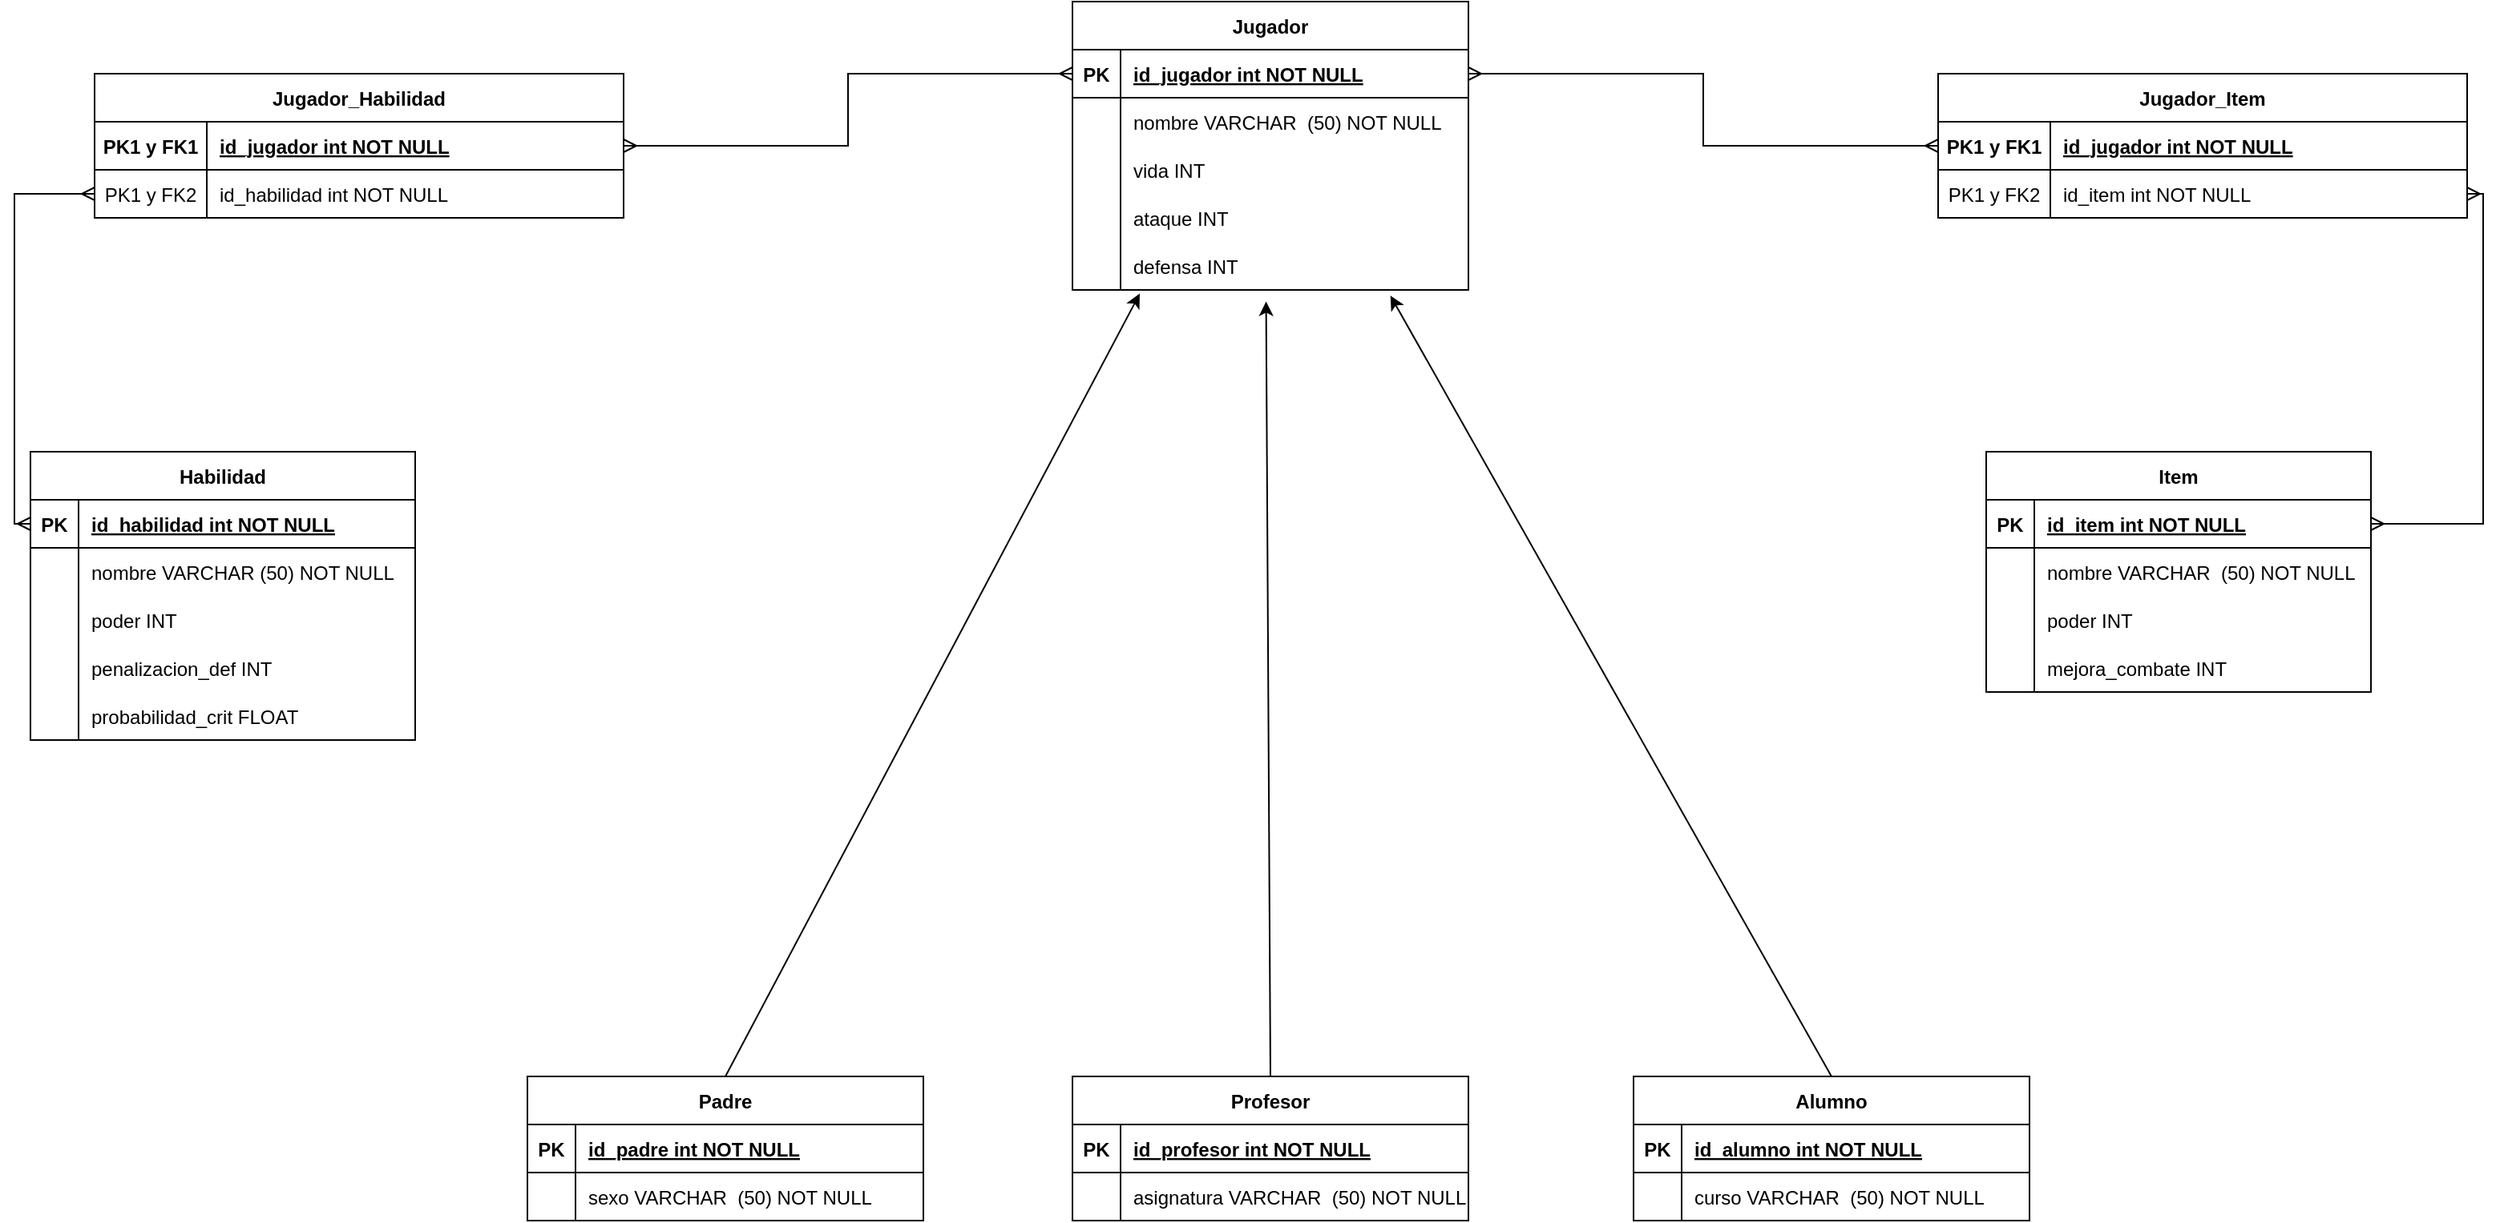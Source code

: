 <mxfile version="22.0.2" type="device">
  <diagram id="R2lEEEUBdFMjLlhIrx00" name="Page-1">
    <mxGraphModel dx="1276" dy="606" grid="1" gridSize="10" guides="1" tooltips="1" connect="1" arrows="1" fold="1" page="1" pageScale="1" pageWidth="850" pageHeight="1100" math="0" shadow="0" extFonts="Permanent Marker^https://fonts.googleapis.com/css?family=Permanent+Marker">
      <root>
        <mxCell id="0" />
        <mxCell id="1" parent="0" />
        <mxCell id="C-vyLk0tnHw3VtMMgP7b-23" value="Habilidad" style="shape=table;startSize=30;container=1;collapsible=1;childLayout=tableLayout;fixedRows=1;rowLines=0;fontStyle=1;align=center;resizeLast=1;" parent="1" vertex="1">
          <mxGeometry x="80" y="360" width="240" height="180" as="geometry" />
        </mxCell>
        <mxCell id="C-vyLk0tnHw3VtMMgP7b-24" value="" style="shape=partialRectangle;collapsible=0;dropTarget=0;pointerEvents=0;fillColor=none;points=[[0,0.5],[1,0.5]];portConstraint=eastwest;top=0;left=0;right=0;bottom=1;" parent="C-vyLk0tnHw3VtMMgP7b-23" vertex="1">
          <mxGeometry y="30" width="240" height="30" as="geometry" />
        </mxCell>
        <mxCell id="C-vyLk0tnHw3VtMMgP7b-25" value="PK" style="shape=partialRectangle;overflow=hidden;connectable=0;fillColor=none;top=0;left=0;bottom=0;right=0;fontStyle=1;" parent="C-vyLk0tnHw3VtMMgP7b-24" vertex="1">
          <mxGeometry width="30" height="30" as="geometry">
            <mxRectangle width="30" height="30" as="alternateBounds" />
          </mxGeometry>
        </mxCell>
        <mxCell id="C-vyLk0tnHw3VtMMgP7b-26" value="id_habilidad int NOT NULL " style="shape=partialRectangle;overflow=hidden;connectable=0;fillColor=none;top=0;left=0;bottom=0;right=0;align=left;spacingLeft=6;fontStyle=5;" parent="C-vyLk0tnHw3VtMMgP7b-24" vertex="1">
          <mxGeometry x="30" width="210" height="30" as="geometry">
            <mxRectangle width="210" height="30" as="alternateBounds" />
          </mxGeometry>
        </mxCell>
        <mxCell id="C-vyLk0tnHw3VtMMgP7b-27" value="" style="shape=partialRectangle;collapsible=0;dropTarget=0;pointerEvents=0;fillColor=none;points=[[0,0.5],[1,0.5]];portConstraint=eastwest;top=0;left=0;right=0;bottom=0;" parent="C-vyLk0tnHw3VtMMgP7b-23" vertex="1">
          <mxGeometry y="60" width="240" height="30" as="geometry" />
        </mxCell>
        <mxCell id="C-vyLk0tnHw3VtMMgP7b-28" value="" style="shape=partialRectangle;overflow=hidden;connectable=0;fillColor=none;top=0;left=0;bottom=0;right=0;" parent="C-vyLk0tnHw3VtMMgP7b-27" vertex="1">
          <mxGeometry width="30" height="30" as="geometry">
            <mxRectangle width="30" height="30" as="alternateBounds" />
          </mxGeometry>
        </mxCell>
        <mxCell id="C-vyLk0tnHw3VtMMgP7b-29" value="nombre VARCHAR (50) NOT NULL" style="shape=partialRectangle;overflow=hidden;connectable=0;fillColor=none;top=0;left=0;bottom=0;right=0;align=left;spacingLeft=6;" parent="C-vyLk0tnHw3VtMMgP7b-27" vertex="1">
          <mxGeometry x="30" width="210" height="30" as="geometry">
            <mxRectangle width="210" height="30" as="alternateBounds" />
          </mxGeometry>
        </mxCell>
        <mxCell id="oVvoT83MYS_NbZ11yKPl-1" value="" style="shape=partialRectangle;collapsible=0;dropTarget=0;pointerEvents=0;fillColor=none;points=[[0,0.5],[1,0.5]];portConstraint=eastwest;top=0;left=0;right=0;bottom=0;" parent="C-vyLk0tnHw3VtMMgP7b-23" vertex="1">
          <mxGeometry y="90" width="240" height="30" as="geometry" />
        </mxCell>
        <mxCell id="oVvoT83MYS_NbZ11yKPl-2" value="" style="shape=partialRectangle;overflow=hidden;connectable=0;fillColor=none;top=0;left=0;bottom=0;right=0;" parent="oVvoT83MYS_NbZ11yKPl-1" vertex="1">
          <mxGeometry width="30" height="30" as="geometry">
            <mxRectangle width="30" height="30" as="alternateBounds" />
          </mxGeometry>
        </mxCell>
        <mxCell id="oVvoT83MYS_NbZ11yKPl-3" value="poder INT" style="shape=partialRectangle;overflow=hidden;connectable=0;fillColor=none;top=0;left=0;bottom=0;right=0;align=left;spacingLeft=6;" parent="oVvoT83MYS_NbZ11yKPl-1" vertex="1">
          <mxGeometry x="30" width="210" height="30" as="geometry">
            <mxRectangle width="210" height="30" as="alternateBounds" />
          </mxGeometry>
        </mxCell>
        <mxCell id="oVvoT83MYS_NbZ11yKPl-4" value="" style="shape=partialRectangle;collapsible=0;dropTarget=0;pointerEvents=0;fillColor=none;points=[[0,0.5],[1,0.5]];portConstraint=eastwest;top=0;left=0;right=0;bottom=0;" parent="C-vyLk0tnHw3VtMMgP7b-23" vertex="1">
          <mxGeometry y="120" width="240" height="30" as="geometry" />
        </mxCell>
        <mxCell id="oVvoT83MYS_NbZ11yKPl-5" value="" style="shape=partialRectangle;overflow=hidden;connectable=0;fillColor=none;top=0;left=0;bottom=0;right=0;" parent="oVvoT83MYS_NbZ11yKPl-4" vertex="1">
          <mxGeometry width="30" height="30" as="geometry">
            <mxRectangle width="30" height="30" as="alternateBounds" />
          </mxGeometry>
        </mxCell>
        <mxCell id="oVvoT83MYS_NbZ11yKPl-6" value="penalizacion_def INT" style="shape=partialRectangle;overflow=hidden;connectable=0;fillColor=none;top=0;left=0;bottom=0;right=0;align=left;spacingLeft=6;" parent="oVvoT83MYS_NbZ11yKPl-4" vertex="1">
          <mxGeometry x="30" width="210" height="30" as="geometry">
            <mxRectangle width="210" height="30" as="alternateBounds" />
          </mxGeometry>
        </mxCell>
        <mxCell id="oVvoT83MYS_NbZ11yKPl-7" value="" style="shape=partialRectangle;collapsible=0;dropTarget=0;pointerEvents=0;fillColor=none;points=[[0,0.5],[1,0.5]];portConstraint=eastwest;top=0;left=0;right=0;bottom=0;" parent="C-vyLk0tnHw3VtMMgP7b-23" vertex="1">
          <mxGeometry y="150" width="240" height="30" as="geometry" />
        </mxCell>
        <mxCell id="oVvoT83MYS_NbZ11yKPl-8" value="" style="shape=partialRectangle;overflow=hidden;connectable=0;fillColor=none;top=0;left=0;bottom=0;right=0;" parent="oVvoT83MYS_NbZ11yKPl-7" vertex="1">
          <mxGeometry width="30" height="30" as="geometry">
            <mxRectangle width="30" height="30" as="alternateBounds" />
          </mxGeometry>
        </mxCell>
        <mxCell id="oVvoT83MYS_NbZ11yKPl-9" value="probabilidad_crit FLOAT" style="shape=partialRectangle;overflow=hidden;connectable=0;fillColor=none;top=0;left=0;bottom=0;right=0;align=left;spacingLeft=6;" parent="oVvoT83MYS_NbZ11yKPl-7" vertex="1">
          <mxGeometry x="30" width="210" height="30" as="geometry">
            <mxRectangle width="210" height="30" as="alternateBounds" />
          </mxGeometry>
        </mxCell>
        <mxCell id="oVvoT83MYS_NbZ11yKPl-10" value="Item" style="shape=table;startSize=30;container=1;collapsible=1;childLayout=tableLayout;fixedRows=1;rowLines=0;fontStyle=1;align=center;resizeLast=1;" parent="1" vertex="1">
          <mxGeometry x="1300" y="360" width="240" height="150" as="geometry" />
        </mxCell>
        <mxCell id="oVvoT83MYS_NbZ11yKPl-11" value="" style="shape=partialRectangle;collapsible=0;dropTarget=0;pointerEvents=0;fillColor=none;points=[[0,0.5],[1,0.5]];portConstraint=eastwest;top=0;left=0;right=0;bottom=1;" parent="oVvoT83MYS_NbZ11yKPl-10" vertex="1">
          <mxGeometry y="30" width="240" height="30" as="geometry" />
        </mxCell>
        <mxCell id="oVvoT83MYS_NbZ11yKPl-12" value="PK" style="shape=partialRectangle;overflow=hidden;connectable=0;fillColor=none;top=0;left=0;bottom=0;right=0;fontStyle=1;" parent="oVvoT83MYS_NbZ11yKPl-11" vertex="1">
          <mxGeometry width="30" height="30" as="geometry">
            <mxRectangle width="30" height="30" as="alternateBounds" />
          </mxGeometry>
        </mxCell>
        <mxCell id="oVvoT83MYS_NbZ11yKPl-13" value="id_item int NOT NULL " style="shape=partialRectangle;overflow=hidden;connectable=0;fillColor=none;top=0;left=0;bottom=0;right=0;align=left;spacingLeft=6;fontStyle=5;" parent="oVvoT83MYS_NbZ11yKPl-11" vertex="1">
          <mxGeometry x="30" width="210" height="30" as="geometry">
            <mxRectangle width="210" height="30" as="alternateBounds" />
          </mxGeometry>
        </mxCell>
        <mxCell id="oVvoT83MYS_NbZ11yKPl-14" value="" style="shape=partialRectangle;collapsible=0;dropTarget=0;pointerEvents=0;fillColor=none;points=[[0,0.5],[1,0.5]];portConstraint=eastwest;top=0;left=0;right=0;bottom=0;" parent="oVvoT83MYS_NbZ11yKPl-10" vertex="1">
          <mxGeometry y="60" width="240" height="30" as="geometry" />
        </mxCell>
        <mxCell id="oVvoT83MYS_NbZ11yKPl-15" value="" style="shape=partialRectangle;overflow=hidden;connectable=0;fillColor=none;top=0;left=0;bottom=0;right=0;" parent="oVvoT83MYS_NbZ11yKPl-14" vertex="1">
          <mxGeometry width="30" height="30" as="geometry">
            <mxRectangle width="30" height="30" as="alternateBounds" />
          </mxGeometry>
        </mxCell>
        <mxCell id="oVvoT83MYS_NbZ11yKPl-16" value="nombre VARCHAR  (50) NOT NULL" style="shape=partialRectangle;overflow=hidden;connectable=0;fillColor=none;top=0;left=0;bottom=0;right=0;align=left;spacingLeft=6;" parent="oVvoT83MYS_NbZ11yKPl-14" vertex="1">
          <mxGeometry x="30" width="210" height="30" as="geometry">
            <mxRectangle width="210" height="30" as="alternateBounds" />
          </mxGeometry>
        </mxCell>
        <mxCell id="oVvoT83MYS_NbZ11yKPl-17" value="" style="shape=partialRectangle;collapsible=0;dropTarget=0;pointerEvents=0;fillColor=none;points=[[0,0.5],[1,0.5]];portConstraint=eastwest;top=0;left=0;right=0;bottom=0;" parent="oVvoT83MYS_NbZ11yKPl-10" vertex="1">
          <mxGeometry y="90" width="240" height="30" as="geometry" />
        </mxCell>
        <mxCell id="oVvoT83MYS_NbZ11yKPl-18" value="" style="shape=partialRectangle;overflow=hidden;connectable=0;fillColor=none;top=0;left=0;bottom=0;right=0;" parent="oVvoT83MYS_NbZ11yKPl-17" vertex="1">
          <mxGeometry width="30" height="30" as="geometry">
            <mxRectangle width="30" height="30" as="alternateBounds" />
          </mxGeometry>
        </mxCell>
        <mxCell id="oVvoT83MYS_NbZ11yKPl-19" value="poder INT" style="shape=partialRectangle;overflow=hidden;connectable=0;fillColor=none;top=0;left=0;bottom=0;right=0;align=left;spacingLeft=6;" parent="oVvoT83MYS_NbZ11yKPl-17" vertex="1">
          <mxGeometry x="30" width="210" height="30" as="geometry">
            <mxRectangle width="210" height="30" as="alternateBounds" />
          </mxGeometry>
        </mxCell>
        <mxCell id="oVvoT83MYS_NbZ11yKPl-20" value="" style="shape=partialRectangle;collapsible=0;dropTarget=0;pointerEvents=0;fillColor=none;points=[[0,0.5],[1,0.5]];portConstraint=eastwest;top=0;left=0;right=0;bottom=0;" parent="oVvoT83MYS_NbZ11yKPl-10" vertex="1">
          <mxGeometry y="120" width="240" height="30" as="geometry" />
        </mxCell>
        <mxCell id="oVvoT83MYS_NbZ11yKPl-21" value="" style="shape=partialRectangle;overflow=hidden;connectable=0;fillColor=none;top=0;left=0;bottom=0;right=0;" parent="oVvoT83MYS_NbZ11yKPl-20" vertex="1">
          <mxGeometry width="30" height="30" as="geometry">
            <mxRectangle width="30" height="30" as="alternateBounds" />
          </mxGeometry>
        </mxCell>
        <mxCell id="oVvoT83MYS_NbZ11yKPl-22" value="mejora_combate INT" style="shape=partialRectangle;overflow=hidden;connectable=0;fillColor=none;top=0;left=0;bottom=0;right=0;align=left;spacingLeft=6;" parent="oVvoT83MYS_NbZ11yKPl-20" vertex="1">
          <mxGeometry x="30" width="210" height="30" as="geometry">
            <mxRectangle width="210" height="30" as="alternateBounds" />
          </mxGeometry>
        </mxCell>
        <mxCell id="oVvoT83MYS_NbZ11yKPl-26" value="Jugador" style="shape=table;startSize=30;container=1;collapsible=1;childLayout=tableLayout;fixedRows=1;rowLines=0;fontStyle=1;align=center;resizeLast=1;" parent="1" vertex="1">
          <mxGeometry x="730" y="79" width="247" height="180" as="geometry" />
        </mxCell>
        <mxCell id="oVvoT83MYS_NbZ11yKPl-27" value="" style="shape=partialRectangle;collapsible=0;dropTarget=0;pointerEvents=0;fillColor=none;points=[[0,0.5],[1,0.5]];portConstraint=eastwest;top=0;left=0;right=0;bottom=1;" parent="oVvoT83MYS_NbZ11yKPl-26" vertex="1">
          <mxGeometry y="30" width="247" height="30" as="geometry" />
        </mxCell>
        <mxCell id="oVvoT83MYS_NbZ11yKPl-28" value="PK" style="shape=partialRectangle;overflow=hidden;connectable=0;fillColor=none;top=0;left=0;bottom=0;right=0;fontStyle=1;" parent="oVvoT83MYS_NbZ11yKPl-27" vertex="1">
          <mxGeometry width="30" height="30" as="geometry">
            <mxRectangle width="30" height="30" as="alternateBounds" />
          </mxGeometry>
        </mxCell>
        <mxCell id="oVvoT83MYS_NbZ11yKPl-29" value="id_jugador int NOT NULL " style="shape=partialRectangle;overflow=hidden;connectable=0;fillColor=none;top=0;left=0;bottom=0;right=0;align=left;spacingLeft=6;fontStyle=5;" parent="oVvoT83MYS_NbZ11yKPl-27" vertex="1">
          <mxGeometry x="30" width="217" height="30" as="geometry">
            <mxRectangle width="217" height="30" as="alternateBounds" />
          </mxGeometry>
        </mxCell>
        <mxCell id="oVvoT83MYS_NbZ11yKPl-30" value="" style="shape=partialRectangle;collapsible=0;dropTarget=0;pointerEvents=0;fillColor=none;points=[[0,0.5],[1,0.5]];portConstraint=eastwest;top=0;left=0;right=0;bottom=0;" parent="oVvoT83MYS_NbZ11yKPl-26" vertex="1">
          <mxGeometry y="60" width="247" height="30" as="geometry" />
        </mxCell>
        <mxCell id="oVvoT83MYS_NbZ11yKPl-31" value="" style="shape=partialRectangle;overflow=hidden;connectable=0;fillColor=none;top=0;left=0;bottom=0;right=0;" parent="oVvoT83MYS_NbZ11yKPl-30" vertex="1">
          <mxGeometry width="30" height="30" as="geometry">
            <mxRectangle width="30" height="30" as="alternateBounds" />
          </mxGeometry>
        </mxCell>
        <mxCell id="oVvoT83MYS_NbZ11yKPl-32" value="nombre VARCHAR  (50) NOT NULL" style="shape=partialRectangle;overflow=hidden;connectable=0;fillColor=none;top=0;left=0;bottom=0;right=0;align=left;spacingLeft=6;" parent="oVvoT83MYS_NbZ11yKPl-30" vertex="1">
          <mxGeometry x="30" width="217" height="30" as="geometry">
            <mxRectangle width="217" height="30" as="alternateBounds" />
          </mxGeometry>
        </mxCell>
        <mxCell id="oVvoT83MYS_NbZ11yKPl-33" value="" style="shape=partialRectangle;collapsible=0;dropTarget=0;pointerEvents=0;fillColor=none;points=[[0,0.5],[1,0.5]];portConstraint=eastwest;top=0;left=0;right=0;bottom=0;" parent="oVvoT83MYS_NbZ11yKPl-26" vertex="1">
          <mxGeometry y="90" width="247" height="30" as="geometry" />
        </mxCell>
        <mxCell id="oVvoT83MYS_NbZ11yKPl-34" value="" style="shape=partialRectangle;overflow=hidden;connectable=0;fillColor=none;top=0;left=0;bottom=0;right=0;" parent="oVvoT83MYS_NbZ11yKPl-33" vertex="1">
          <mxGeometry width="30" height="30" as="geometry">
            <mxRectangle width="30" height="30" as="alternateBounds" />
          </mxGeometry>
        </mxCell>
        <mxCell id="oVvoT83MYS_NbZ11yKPl-35" value="vida INT" style="shape=partialRectangle;overflow=hidden;connectable=0;fillColor=none;top=0;left=0;bottom=0;right=0;align=left;spacingLeft=6;" parent="oVvoT83MYS_NbZ11yKPl-33" vertex="1">
          <mxGeometry x="30" width="217" height="30" as="geometry">
            <mxRectangle width="217" height="30" as="alternateBounds" />
          </mxGeometry>
        </mxCell>
        <mxCell id="oVvoT83MYS_NbZ11yKPl-36" value="" style="shape=partialRectangle;collapsible=0;dropTarget=0;pointerEvents=0;fillColor=none;points=[[0,0.5],[1,0.5]];portConstraint=eastwest;top=0;left=0;right=0;bottom=0;" parent="oVvoT83MYS_NbZ11yKPl-26" vertex="1">
          <mxGeometry y="120" width="247" height="30" as="geometry" />
        </mxCell>
        <mxCell id="oVvoT83MYS_NbZ11yKPl-37" value="" style="shape=partialRectangle;overflow=hidden;connectable=0;fillColor=none;top=0;left=0;bottom=0;right=0;" parent="oVvoT83MYS_NbZ11yKPl-36" vertex="1">
          <mxGeometry width="30" height="30" as="geometry">
            <mxRectangle width="30" height="30" as="alternateBounds" />
          </mxGeometry>
        </mxCell>
        <mxCell id="oVvoT83MYS_NbZ11yKPl-38" value="ataque INT" style="shape=partialRectangle;overflow=hidden;connectable=0;fillColor=none;top=0;left=0;bottom=0;right=0;align=left;spacingLeft=6;" parent="oVvoT83MYS_NbZ11yKPl-36" vertex="1">
          <mxGeometry x="30" width="217" height="30" as="geometry">
            <mxRectangle width="217" height="30" as="alternateBounds" />
          </mxGeometry>
        </mxCell>
        <mxCell id="oVvoT83MYS_NbZ11yKPl-39" value="" style="shape=partialRectangle;collapsible=0;dropTarget=0;pointerEvents=0;fillColor=none;points=[[0,0.5],[1,0.5]];portConstraint=eastwest;top=0;left=0;right=0;bottom=0;" parent="oVvoT83MYS_NbZ11yKPl-26" vertex="1">
          <mxGeometry y="150" width="247" height="30" as="geometry" />
        </mxCell>
        <mxCell id="oVvoT83MYS_NbZ11yKPl-40" value="" style="shape=partialRectangle;overflow=hidden;connectable=0;fillColor=none;top=0;left=0;bottom=0;right=0;" parent="oVvoT83MYS_NbZ11yKPl-39" vertex="1">
          <mxGeometry width="30" height="30" as="geometry">
            <mxRectangle width="30" height="30" as="alternateBounds" />
          </mxGeometry>
        </mxCell>
        <mxCell id="oVvoT83MYS_NbZ11yKPl-41" value="defensa INT" style="shape=partialRectangle;overflow=hidden;connectable=0;fillColor=none;top=0;left=0;bottom=0;right=0;align=left;spacingLeft=6;" parent="oVvoT83MYS_NbZ11yKPl-39" vertex="1">
          <mxGeometry x="30" width="217" height="30" as="geometry">
            <mxRectangle width="217" height="30" as="alternateBounds" />
          </mxGeometry>
        </mxCell>
        <mxCell id="oVvoT83MYS_NbZ11yKPl-42" value="Jugador_Habilidad" style="shape=table;startSize=30;container=1;collapsible=1;childLayout=tableLayout;fixedRows=1;rowLines=0;fontStyle=1;align=center;resizeLast=1;" parent="1" vertex="1">
          <mxGeometry x="120" y="124" width="330" height="90" as="geometry" />
        </mxCell>
        <mxCell id="oVvoT83MYS_NbZ11yKPl-43" value="" style="shape=partialRectangle;collapsible=0;dropTarget=0;pointerEvents=0;fillColor=none;points=[[0,0.5],[1,0.5]];portConstraint=eastwest;top=0;left=0;right=0;bottom=1;" parent="oVvoT83MYS_NbZ11yKPl-42" vertex="1">
          <mxGeometry y="30" width="330" height="30" as="geometry" />
        </mxCell>
        <mxCell id="oVvoT83MYS_NbZ11yKPl-44" value="PK1 y FK1" style="shape=partialRectangle;overflow=hidden;connectable=0;fillColor=none;top=0;left=0;bottom=0;right=0;fontStyle=1;" parent="oVvoT83MYS_NbZ11yKPl-43" vertex="1">
          <mxGeometry width="70" height="30" as="geometry">
            <mxRectangle width="70" height="30" as="alternateBounds" />
          </mxGeometry>
        </mxCell>
        <mxCell id="oVvoT83MYS_NbZ11yKPl-45" value="id_jugador int NOT NULL " style="shape=partialRectangle;overflow=hidden;connectable=0;fillColor=none;top=0;left=0;bottom=0;right=0;align=left;spacingLeft=6;fontStyle=5;" parent="oVvoT83MYS_NbZ11yKPl-43" vertex="1">
          <mxGeometry x="70" width="260" height="30" as="geometry">
            <mxRectangle width="260" height="30" as="alternateBounds" />
          </mxGeometry>
        </mxCell>
        <mxCell id="oVvoT83MYS_NbZ11yKPl-46" value="" style="shape=partialRectangle;collapsible=0;dropTarget=0;pointerEvents=0;fillColor=none;points=[[0,0.5],[1,0.5]];portConstraint=eastwest;top=0;left=0;right=0;bottom=0;" parent="oVvoT83MYS_NbZ11yKPl-42" vertex="1">
          <mxGeometry y="60" width="330" height="30" as="geometry" />
        </mxCell>
        <mxCell id="oVvoT83MYS_NbZ11yKPl-47" value="PK1 y FK2" style="shape=partialRectangle;overflow=hidden;connectable=0;fillColor=none;top=0;left=0;bottom=0;right=0;" parent="oVvoT83MYS_NbZ11yKPl-46" vertex="1">
          <mxGeometry width="70" height="30" as="geometry">
            <mxRectangle width="70" height="30" as="alternateBounds" />
          </mxGeometry>
        </mxCell>
        <mxCell id="oVvoT83MYS_NbZ11yKPl-48" value="id_habilidad int NOT NULL" style="shape=partialRectangle;overflow=hidden;connectable=0;fillColor=none;top=0;left=0;bottom=0;right=0;align=left;spacingLeft=6;" parent="oVvoT83MYS_NbZ11yKPl-46" vertex="1">
          <mxGeometry x="70" width="260" height="30" as="geometry">
            <mxRectangle width="260" height="30" as="alternateBounds" />
          </mxGeometry>
        </mxCell>
        <mxCell id="oVvoT83MYS_NbZ11yKPl-58" value="Jugador_Item" style="shape=table;startSize=30;container=1;collapsible=1;childLayout=tableLayout;fixedRows=1;rowLines=0;fontStyle=1;align=center;resizeLast=1;" parent="1" vertex="1">
          <mxGeometry x="1270" y="124" width="330" height="90" as="geometry" />
        </mxCell>
        <mxCell id="oVvoT83MYS_NbZ11yKPl-59" value="" style="shape=partialRectangle;collapsible=0;dropTarget=0;pointerEvents=0;fillColor=none;points=[[0,0.5],[1,0.5]];portConstraint=eastwest;top=0;left=0;right=0;bottom=1;" parent="oVvoT83MYS_NbZ11yKPl-58" vertex="1">
          <mxGeometry y="30" width="330" height="30" as="geometry" />
        </mxCell>
        <mxCell id="oVvoT83MYS_NbZ11yKPl-60" value="PK1 y FK1" style="shape=partialRectangle;overflow=hidden;connectable=0;fillColor=none;top=0;left=0;bottom=0;right=0;fontStyle=1;" parent="oVvoT83MYS_NbZ11yKPl-59" vertex="1">
          <mxGeometry width="70" height="30" as="geometry">
            <mxRectangle width="70" height="30" as="alternateBounds" />
          </mxGeometry>
        </mxCell>
        <mxCell id="oVvoT83MYS_NbZ11yKPl-61" value="id_jugador int NOT NULL " style="shape=partialRectangle;overflow=hidden;connectable=0;fillColor=none;top=0;left=0;bottom=0;right=0;align=left;spacingLeft=6;fontStyle=5;" parent="oVvoT83MYS_NbZ11yKPl-59" vertex="1">
          <mxGeometry x="70" width="260" height="30" as="geometry">
            <mxRectangle width="260" height="30" as="alternateBounds" />
          </mxGeometry>
        </mxCell>
        <mxCell id="oVvoT83MYS_NbZ11yKPl-62" value="" style="shape=partialRectangle;collapsible=0;dropTarget=0;pointerEvents=0;fillColor=none;points=[[0,0.5],[1,0.5]];portConstraint=eastwest;top=0;left=0;right=0;bottom=0;" parent="oVvoT83MYS_NbZ11yKPl-58" vertex="1">
          <mxGeometry y="60" width="330" height="30" as="geometry" />
        </mxCell>
        <mxCell id="oVvoT83MYS_NbZ11yKPl-63" value="PK1 y FK2" style="shape=partialRectangle;overflow=hidden;connectable=0;fillColor=none;top=0;left=0;bottom=0;right=0;" parent="oVvoT83MYS_NbZ11yKPl-62" vertex="1">
          <mxGeometry width="70" height="30" as="geometry">
            <mxRectangle width="70" height="30" as="alternateBounds" />
          </mxGeometry>
        </mxCell>
        <mxCell id="oVvoT83MYS_NbZ11yKPl-64" value="id_item int NOT NULL" style="shape=partialRectangle;overflow=hidden;connectable=0;fillColor=none;top=0;left=0;bottom=0;right=0;align=left;spacingLeft=6;" parent="oVvoT83MYS_NbZ11yKPl-62" vertex="1">
          <mxGeometry x="70" width="260" height="30" as="geometry">
            <mxRectangle width="260" height="30" as="alternateBounds" />
          </mxGeometry>
        </mxCell>
        <mxCell id="oVvoT83MYS_NbZ11yKPl-65" value="" style="edgeStyle=orthogonalEdgeStyle;fontSize=12;html=1;endArrow=ERmany;startArrow=ERmany;rounded=0;entryX=0;entryY=0.5;entryDx=0;entryDy=0;exitX=1;exitY=0.5;exitDx=0;exitDy=0;" parent="1" source="oVvoT83MYS_NbZ11yKPl-43" target="oVvoT83MYS_NbZ11yKPl-27" edge="1">
          <mxGeometry width="100" height="100" relative="1" as="geometry">
            <mxPoint x="610" y="240" as="sourcePoint" />
            <mxPoint x="710" y="140" as="targetPoint" />
          </mxGeometry>
        </mxCell>
        <mxCell id="oVvoT83MYS_NbZ11yKPl-66" value="" style="edgeStyle=orthogonalEdgeStyle;fontSize=12;html=1;endArrow=ERmany;startArrow=ERmany;rounded=0;entryX=0;entryY=0.5;entryDx=0;entryDy=0;exitX=1;exitY=0.5;exitDx=0;exitDy=0;" parent="1" source="oVvoT83MYS_NbZ11yKPl-27" target="oVvoT83MYS_NbZ11yKPl-59" edge="1">
          <mxGeometry width="100" height="100" relative="1" as="geometry">
            <mxPoint x="995" y="124" as="sourcePoint" />
            <mxPoint x="1275" y="79" as="targetPoint" />
          </mxGeometry>
        </mxCell>
        <mxCell id="oVvoT83MYS_NbZ11yKPl-70" value="" style="edgeStyle=orthogonalEdgeStyle;fontSize=12;html=1;endArrow=ERmany;startArrow=ERmany;rounded=0;exitX=1;exitY=0.5;exitDx=0;exitDy=0;entryX=1;entryY=0.5;entryDx=0;entryDy=0;" parent="1" source="oVvoT83MYS_NbZ11yKPl-11" target="oVvoT83MYS_NbZ11yKPl-62" edge="1">
          <mxGeometry width="100" height="100" relative="1" as="geometry">
            <mxPoint x="1275" y="550" as="sourcePoint" />
            <mxPoint x="1375" y="450" as="targetPoint" />
          </mxGeometry>
        </mxCell>
        <mxCell id="oVvoT83MYS_NbZ11yKPl-71" value="" style="edgeStyle=orthogonalEdgeStyle;fontSize=12;html=1;endArrow=ERmany;startArrow=ERmany;rounded=0;exitX=0;exitY=0.5;exitDx=0;exitDy=0;entryX=0;entryY=0.5;entryDx=0;entryDy=0;" parent="1" source="C-vyLk0tnHw3VtMMgP7b-24" target="oVvoT83MYS_NbZ11yKPl-46" edge="1">
          <mxGeometry width="100" height="100" relative="1" as="geometry">
            <mxPoint x="40" y="420" as="sourcePoint" />
            <mxPoint x="100" y="214" as="targetPoint" />
          </mxGeometry>
        </mxCell>
        <mxCell id="oVvoT83MYS_NbZ11yKPl-72" value="Padre" style="shape=table;startSize=30;container=1;collapsible=1;childLayout=tableLayout;fixedRows=1;rowLines=0;fontStyle=1;align=center;resizeLast=1;" parent="1" vertex="1">
          <mxGeometry x="390" y="750" width="247" height="90" as="geometry" />
        </mxCell>
        <mxCell id="oVvoT83MYS_NbZ11yKPl-73" value="" style="shape=partialRectangle;collapsible=0;dropTarget=0;pointerEvents=0;fillColor=none;points=[[0,0.5],[1,0.5]];portConstraint=eastwest;top=0;left=0;right=0;bottom=1;" parent="oVvoT83MYS_NbZ11yKPl-72" vertex="1">
          <mxGeometry y="30" width="247" height="30" as="geometry" />
        </mxCell>
        <mxCell id="oVvoT83MYS_NbZ11yKPl-74" value="PK" style="shape=partialRectangle;overflow=hidden;connectable=0;fillColor=none;top=0;left=0;bottom=0;right=0;fontStyle=1;" parent="oVvoT83MYS_NbZ11yKPl-73" vertex="1">
          <mxGeometry width="30" height="30" as="geometry">
            <mxRectangle width="30" height="30" as="alternateBounds" />
          </mxGeometry>
        </mxCell>
        <mxCell id="oVvoT83MYS_NbZ11yKPl-75" value="id_padre int NOT NULL " style="shape=partialRectangle;overflow=hidden;connectable=0;fillColor=none;top=0;left=0;bottom=0;right=0;align=left;spacingLeft=6;fontStyle=5;" parent="oVvoT83MYS_NbZ11yKPl-73" vertex="1">
          <mxGeometry x="30" width="217" height="30" as="geometry">
            <mxRectangle width="217" height="30" as="alternateBounds" />
          </mxGeometry>
        </mxCell>
        <mxCell id="oVvoT83MYS_NbZ11yKPl-76" value="" style="shape=partialRectangle;collapsible=0;dropTarget=0;pointerEvents=0;fillColor=none;points=[[0,0.5],[1,0.5]];portConstraint=eastwest;top=0;left=0;right=0;bottom=0;" parent="oVvoT83MYS_NbZ11yKPl-72" vertex="1">
          <mxGeometry y="60" width="247" height="30" as="geometry" />
        </mxCell>
        <mxCell id="oVvoT83MYS_NbZ11yKPl-77" value="" style="shape=partialRectangle;overflow=hidden;connectable=0;fillColor=none;top=0;left=0;bottom=0;right=0;" parent="oVvoT83MYS_NbZ11yKPl-76" vertex="1">
          <mxGeometry width="30" height="30" as="geometry">
            <mxRectangle width="30" height="30" as="alternateBounds" />
          </mxGeometry>
        </mxCell>
        <mxCell id="oVvoT83MYS_NbZ11yKPl-78" value="sexo VARCHAR  (50) NOT NULL" style="shape=partialRectangle;overflow=hidden;connectable=0;fillColor=none;top=0;left=0;bottom=0;right=0;align=left;spacingLeft=6;" parent="oVvoT83MYS_NbZ11yKPl-76" vertex="1">
          <mxGeometry x="30" width="217" height="30" as="geometry">
            <mxRectangle width="217" height="30" as="alternateBounds" />
          </mxGeometry>
        </mxCell>
        <mxCell id="oVvoT83MYS_NbZ11yKPl-88" value="Profesor" style="shape=table;startSize=30;container=1;collapsible=1;childLayout=tableLayout;fixedRows=1;rowLines=0;fontStyle=1;align=center;resizeLast=1;" parent="1" vertex="1">
          <mxGeometry x="730" y="750" width="247" height="90" as="geometry" />
        </mxCell>
        <mxCell id="oVvoT83MYS_NbZ11yKPl-89" value="" style="shape=partialRectangle;collapsible=0;dropTarget=0;pointerEvents=0;fillColor=none;points=[[0,0.5],[1,0.5]];portConstraint=eastwest;top=0;left=0;right=0;bottom=1;" parent="oVvoT83MYS_NbZ11yKPl-88" vertex="1">
          <mxGeometry y="30" width="247" height="30" as="geometry" />
        </mxCell>
        <mxCell id="oVvoT83MYS_NbZ11yKPl-90" value="PK" style="shape=partialRectangle;overflow=hidden;connectable=0;fillColor=none;top=0;left=0;bottom=0;right=0;fontStyle=1;" parent="oVvoT83MYS_NbZ11yKPl-89" vertex="1">
          <mxGeometry width="30" height="30" as="geometry">
            <mxRectangle width="30" height="30" as="alternateBounds" />
          </mxGeometry>
        </mxCell>
        <mxCell id="oVvoT83MYS_NbZ11yKPl-91" value="id_profesor int NOT NULL " style="shape=partialRectangle;overflow=hidden;connectable=0;fillColor=none;top=0;left=0;bottom=0;right=0;align=left;spacingLeft=6;fontStyle=5;" parent="oVvoT83MYS_NbZ11yKPl-89" vertex="1">
          <mxGeometry x="30" width="217" height="30" as="geometry">
            <mxRectangle width="217" height="30" as="alternateBounds" />
          </mxGeometry>
        </mxCell>
        <mxCell id="oVvoT83MYS_NbZ11yKPl-92" value="" style="shape=partialRectangle;collapsible=0;dropTarget=0;pointerEvents=0;fillColor=none;points=[[0,0.5],[1,0.5]];portConstraint=eastwest;top=0;left=0;right=0;bottom=0;" parent="oVvoT83MYS_NbZ11yKPl-88" vertex="1">
          <mxGeometry y="60" width="247" height="30" as="geometry" />
        </mxCell>
        <mxCell id="oVvoT83MYS_NbZ11yKPl-93" value="" style="shape=partialRectangle;overflow=hidden;connectable=0;fillColor=none;top=0;left=0;bottom=0;right=0;" parent="oVvoT83MYS_NbZ11yKPl-92" vertex="1">
          <mxGeometry width="30" height="30" as="geometry">
            <mxRectangle width="30" height="30" as="alternateBounds" />
          </mxGeometry>
        </mxCell>
        <mxCell id="oVvoT83MYS_NbZ11yKPl-94" value="asignatura VARCHAR  (50) NOT NULL" style="shape=partialRectangle;overflow=hidden;connectable=0;fillColor=none;top=0;left=0;bottom=0;right=0;align=left;spacingLeft=6;" parent="oVvoT83MYS_NbZ11yKPl-92" vertex="1">
          <mxGeometry x="30" width="217" height="30" as="geometry">
            <mxRectangle width="217" height="30" as="alternateBounds" />
          </mxGeometry>
        </mxCell>
        <mxCell id="oVvoT83MYS_NbZ11yKPl-95" value="Alumno" style="shape=table;startSize=30;container=1;collapsible=1;childLayout=tableLayout;fixedRows=1;rowLines=0;fontStyle=1;align=center;resizeLast=1;" parent="1" vertex="1">
          <mxGeometry x="1080" y="750" width="247" height="90" as="geometry" />
        </mxCell>
        <mxCell id="oVvoT83MYS_NbZ11yKPl-96" value="" style="shape=partialRectangle;collapsible=0;dropTarget=0;pointerEvents=0;fillColor=none;points=[[0,0.5],[1,0.5]];portConstraint=eastwest;top=0;left=0;right=0;bottom=1;" parent="oVvoT83MYS_NbZ11yKPl-95" vertex="1">
          <mxGeometry y="30" width="247" height="30" as="geometry" />
        </mxCell>
        <mxCell id="oVvoT83MYS_NbZ11yKPl-97" value="PK" style="shape=partialRectangle;overflow=hidden;connectable=0;fillColor=none;top=0;left=0;bottom=0;right=0;fontStyle=1;" parent="oVvoT83MYS_NbZ11yKPl-96" vertex="1">
          <mxGeometry width="30" height="30" as="geometry">
            <mxRectangle width="30" height="30" as="alternateBounds" />
          </mxGeometry>
        </mxCell>
        <mxCell id="oVvoT83MYS_NbZ11yKPl-98" value="id_alumno int NOT NULL " style="shape=partialRectangle;overflow=hidden;connectable=0;fillColor=none;top=0;left=0;bottom=0;right=0;align=left;spacingLeft=6;fontStyle=5;" parent="oVvoT83MYS_NbZ11yKPl-96" vertex="1">
          <mxGeometry x="30" width="217" height="30" as="geometry">
            <mxRectangle width="217" height="30" as="alternateBounds" />
          </mxGeometry>
        </mxCell>
        <mxCell id="oVvoT83MYS_NbZ11yKPl-99" value="" style="shape=partialRectangle;collapsible=0;dropTarget=0;pointerEvents=0;fillColor=none;points=[[0,0.5],[1,0.5]];portConstraint=eastwest;top=0;left=0;right=0;bottom=0;" parent="oVvoT83MYS_NbZ11yKPl-95" vertex="1">
          <mxGeometry y="60" width="247" height="30" as="geometry" />
        </mxCell>
        <mxCell id="oVvoT83MYS_NbZ11yKPl-100" value="" style="shape=partialRectangle;overflow=hidden;connectable=0;fillColor=none;top=0;left=0;bottom=0;right=0;" parent="oVvoT83MYS_NbZ11yKPl-99" vertex="1">
          <mxGeometry width="30" height="30" as="geometry">
            <mxRectangle width="30" height="30" as="alternateBounds" />
          </mxGeometry>
        </mxCell>
        <mxCell id="oVvoT83MYS_NbZ11yKPl-101" value="curso VARCHAR  (50) NOT NULL" style="shape=partialRectangle;overflow=hidden;connectable=0;fillColor=none;top=0;left=0;bottom=0;right=0;align=left;spacingLeft=6;" parent="oVvoT83MYS_NbZ11yKPl-99" vertex="1">
          <mxGeometry x="30" width="217" height="30" as="geometry">
            <mxRectangle width="217" height="30" as="alternateBounds" />
          </mxGeometry>
        </mxCell>
        <mxCell id="oVvoT83MYS_NbZ11yKPl-103" value="" style="endArrow=classic;html=1;rounded=0;entryX=0.489;entryY=1.241;entryDx=0;entryDy=0;entryPerimeter=0;exitX=0.5;exitY=0;exitDx=0;exitDy=0;" parent="1" source="oVvoT83MYS_NbZ11yKPl-88" target="oVvoT83MYS_NbZ11yKPl-39" edge="1">
          <mxGeometry width="50" height="50" relative="1" as="geometry">
            <mxPoint x="840" y="590" as="sourcePoint" />
            <mxPoint x="890" y="540" as="targetPoint" />
          </mxGeometry>
        </mxCell>
        <mxCell id="oVvoT83MYS_NbZ11yKPl-104" value="" style="endArrow=classic;html=1;rounded=0;entryX=0.17;entryY=1.077;entryDx=0;entryDy=0;entryPerimeter=0;exitX=0.5;exitY=0;exitDx=0;exitDy=0;" parent="1" source="oVvoT83MYS_NbZ11yKPl-72" target="oVvoT83MYS_NbZ11yKPl-39" edge="1">
          <mxGeometry width="50" height="50" relative="1" as="geometry">
            <mxPoint x="560" y="575" as="sourcePoint" />
            <mxPoint x="610" y="525" as="targetPoint" />
          </mxGeometry>
        </mxCell>
        <mxCell id="oVvoT83MYS_NbZ11yKPl-105" value="" style="endArrow=classic;html=1;rounded=0;entryX=0.803;entryY=1.118;entryDx=0;entryDy=0;entryPerimeter=0;exitX=0.5;exitY=0;exitDx=0;exitDy=0;" parent="1" source="oVvoT83MYS_NbZ11yKPl-95" target="oVvoT83MYS_NbZ11yKPl-39" edge="1">
          <mxGeometry width="50" height="50" relative="1" as="geometry">
            <mxPoint x="1030" y="570" as="sourcePoint" />
            <mxPoint x="1080" y="520" as="targetPoint" />
          </mxGeometry>
        </mxCell>
      </root>
    </mxGraphModel>
  </diagram>
</mxfile>
